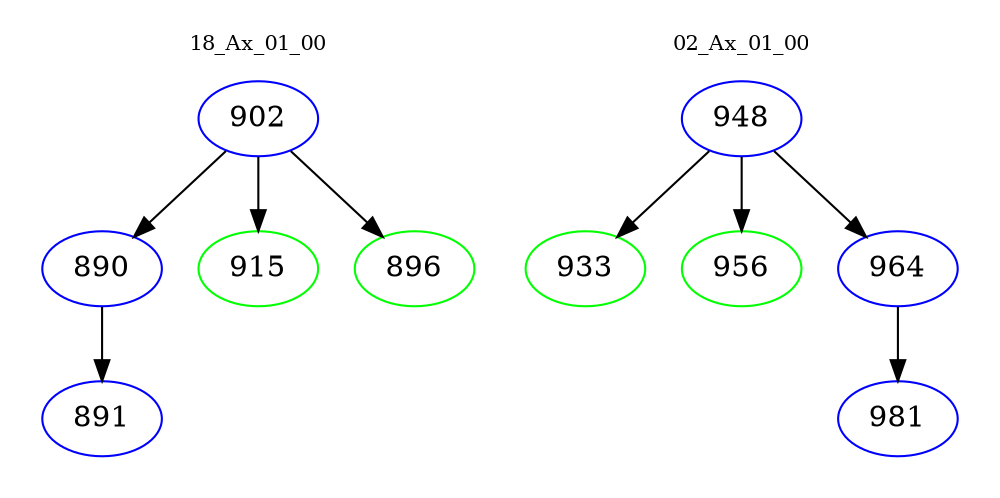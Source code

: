digraph{
subgraph cluster_0 {
color = white
label = "18_Ax_01_00";
fontsize=10;
T0_902 [label="902", color="blue"]
T0_902 -> T0_890 [color="black"]
T0_890 [label="890", color="blue"]
T0_890 -> T0_891 [color="black"]
T0_891 [label="891", color="blue"]
T0_902 -> T0_915 [color="black"]
T0_915 [label="915", color="green"]
T0_902 -> T0_896 [color="black"]
T0_896 [label="896", color="green"]
}
subgraph cluster_1 {
color = white
label = "02_Ax_01_00";
fontsize=10;
T1_948 [label="948", color="blue"]
T1_948 -> T1_933 [color="black"]
T1_933 [label="933", color="green"]
T1_948 -> T1_956 [color="black"]
T1_956 [label="956", color="green"]
T1_948 -> T1_964 [color="black"]
T1_964 [label="964", color="blue"]
T1_964 -> T1_981 [color="black"]
T1_981 [label="981", color="blue"]
}
}
